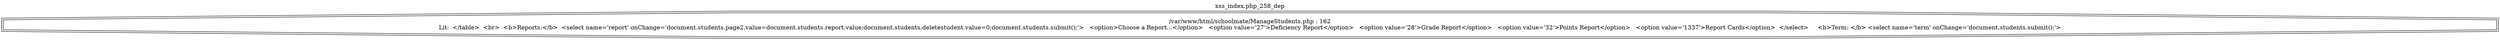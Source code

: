 digraph cfg {
  label="xss_index.php_258_dep";
  labelloc=t;
  n1 [shape=doubleoctagon, label="/var/www/html/schoolmate/ManageStudents.php : 162\nLit:  </table>  <br>  <b>Reports:</b>  <select name='report' onChange='document.students.page2.value=document.students.report.value;document.students.deletestudent.value=0;document.students.submit();'>   <option>Choose a Report...</option>   <option value='27'>Deficiency Report</option>   <option value='28'>Grade Report</option>   <option value='32'>Points Report</option>   <option value='1337'>Report Cards</option>  </select> &nbsp;&nbsp;&nbsp;&nbsp;<b>Term: </b> <select name='term' onChange='document.students.submit();'>\n"];
}
